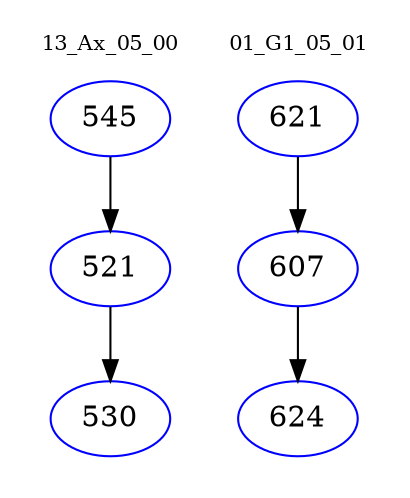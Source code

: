 digraph{
subgraph cluster_0 {
color = white
label = "13_Ax_05_00";
fontsize=10;
T0_545 [label="545", color="blue"]
T0_545 -> T0_521 [color="black"]
T0_521 [label="521", color="blue"]
T0_521 -> T0_530 [color="black"]
T0_530 [label="530", color="blue"]
}
subgraph cluster_1 {
color = white
label = "01_G1_05_01";
fontsize=10;
T1_621 [label="621", color="blue"]
T1_621 -> T1_607 [color="black"]
T1_607 [label="607", color="blue"]
T1_607 -> T1_624 [color="black"]
T1_624 [label="624", color="blue"]
}
}
